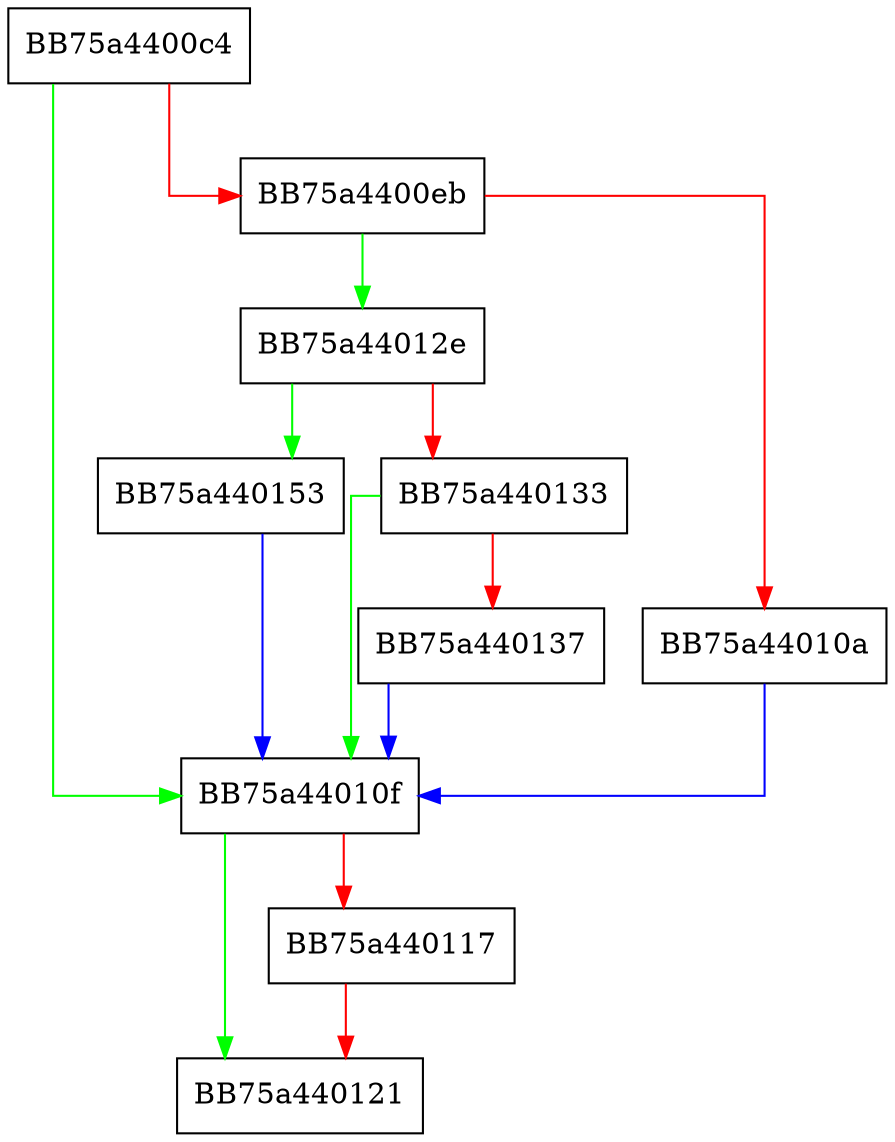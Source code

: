 digraph MPGetProcessName {
  node [shape="box"];
  graph [splines=ortho];
  BB75a4400c4 -> BB75a44010f [color="green"];
  BB75a4400c4 -> BB75a4400eb [color="red"];
  BB75a4400eb -> BB75a44012e [color="green"];
  BB75a4400eb -> BB75a44010a [color="red"];
  BB75a44010a -> BB75a44010f [color="blue"];
  BB75a44010f -> BB75a440121 [color="green"];
  BB75a44010f -> BB75a440117 [color="red"];
  BB75a440117 -> BB75a440121 [color="red"];
  BB75a44012e -> BB75a440153 [color="green"];
  BB75a44012e -> BB75a440133 [color="red"];
  BB75a440133 -> BB75a44010f [color="green"];
  BB75a440133 -> BB75a440137 [color="red"];
  BB75a440137 -> BB75a44010f [color="blue"];
  BB75a440153 -> BB75a44010f [color="blue"];
}